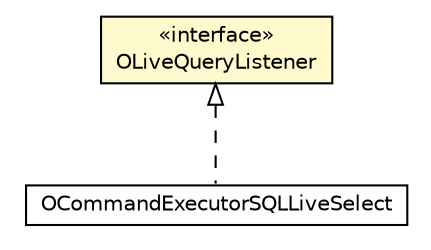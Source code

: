 #!/usr/local/bin/dot
#
# Class diagram 
# Generated by UMLGraph version R5_6-24-gf6e263 (http://www.umlgraph.org/)
#

digraph G {
	edge [fontname="Helvetica",fontsize=10,labelfontname="Helvetica",labelfontsize=10];
	node [fontname="Helvetica",fontsize=10,shape=plaintext];
	nodesep=0.25;
	ranksep=0.5;
	// com.orientechnologies.orient.core.sql.OCommandExecutorSQLLiveSelect
	c2296913 [label=<<table title="com.orientechnologies.orient.core.sql.OCommandExecutorSQLLiveSelect" border="0" cellborder="1" cellspacing="0" cellpadding="2" port="p" href="../../sql/OCommandExecutorSQLLiveSelect.html">
		<tr><td><table border="0" cellspacing="0" cellpadding="1">
<tr><td align="center" balign="center"> OCommandExecutorSQLLiveSelect </td></tr>
		</table></td></tr>
		</table>>, URL="../../sql/OCommandExecutorSQLLiveSelect.html", fontname="Helvetica", fontcolor="black", fontsize=10.0];
	// com.orientechnologies.orient.core.query.live.OLiveQueryListener
	c2297782 [label=<<table title="com.orientechnologies.orient.core.query.live.OLiveQueryListener" border="0" cellborder="1" cellspacing="0" cellpadding="2" port="p" bgcolor="lemonChiffon" href="./OLiveQueryListener.html">
		<tr><td><table border="0" cellspacing="0" cellpadding="1">
<tr><td align="center" balign="center"> &#171;interface&#187; </td></tr>
<tr><td align="center" balign="center"> OLiveQueryListener </td></tr>
		</table></td></tr>
		</table>>, URL="./OLiveQueryListener.html", fontname="Helvetica", fontcolor="black", fontsize=10.0];
	//com.orientechnologies.orient.core.sql.OCommandExecutorSQLLiveSelect implements com.orientechnologies.orient.core.query.live.OLiveQueryListener
	c2297782:p -> c2296913:p [dir=back,arrowtail=empty,style=dashed];
}

